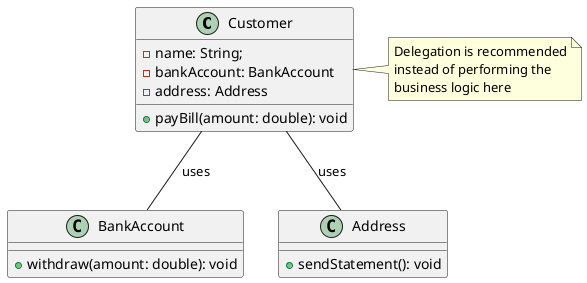 @startuml

class Customer {
  - name: String;
  - bankAccount: BankAccount
  - address: Address
  + payBill(amount: double): void
}
note right of Customer
    Delegation is recommended
    instead of performing the
    business logic here
end note

class BankAccount {
  + withdraw(amount: double): void
}

class Address {
  + sendStatement(): void
}

Customer -- BankAccount: uses
Customer -- Address: uses

@enduml